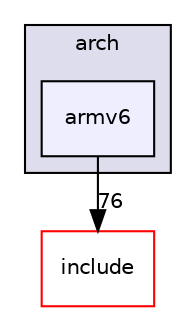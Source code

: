 digraph "C:/Dev/git/UbixOS/sys/arch/armv6" {
  compound=true
  node [ fontsize="10", fontname="Helvetica"];
  edge [ labelfontsize="10", labelfontname="Helvetica"];
  subgraph clusterdir_316bf5fdacfa44a7db12b020a0d9ab19 {
    graph [ bgcolor="#ddddee", pencolor="black", label="arch" fontname="Helvetica", fontsize="10", URL="dir_316bf5fdacfa44a7db12b020a0d9ab19.html"]
  dir_52da6d24a97612e2ff512597e17a72e0 [shape=box, label="armv6", style="filled", fillcolor="#eeeeff", pencolor="black", URL="dir_52da6d24a97612e2ff512597e17a72e0.html"];
  }
  dir_d1be8160e739b6eed1f7843efdbae1b3 [shape=box label="include" fillcolor="white" style="filled" color="red" URL="dir_d1be8160e739b6eed1f7843efdbae1b3.html"];
  dir_52da6d24a97612e2ff512597e17a72e0->dir_d1be8160e739b6eed1f7843efdbae1b3 [headlabel="76", labeldistance=1.5 headhref="dir_000006_000019.html"];
}
